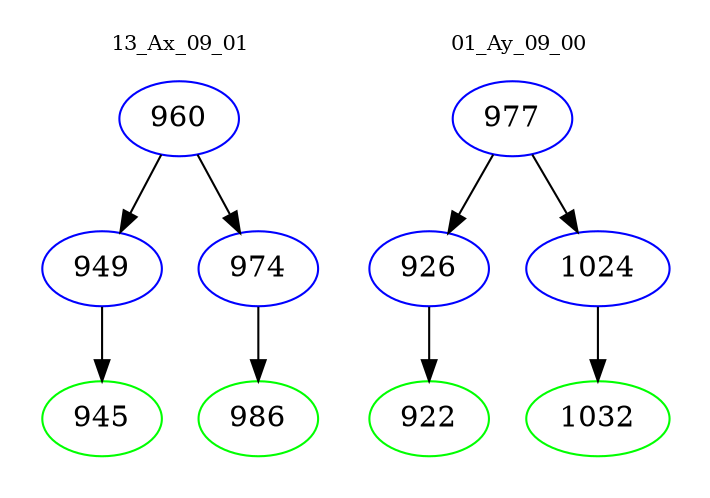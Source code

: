 digraph{
subgraph cluster_0 {
color = white
label = "13_Ax_09_01";
fontsize=10;
T0_960 [label="960", color="blue"]
T0_960 -> T0_949 [color="black"]
T0_949 [label="949", color="blue"]
T0_949 -> T0_945 [color="black"]
T0_945 [label="945", color="green"]
T0_960 -> T0_974 [color="black"]
T0_974 [label="974", color="blue"]
T0_974 -> T0_986 [color="black"]
T0_986 [label="986", color="green"]
}
subgraph cluster_1 {
color = white
label = "01_Ay_09_00";
fontsize=10;
T1_977 [label="977", color="blue"]
T1_977 -> T1_926 [color="black"]
T1_926 [label="926", color="blue"]
T1_926 -> T1_922 [color="black"]
T1_922 [label="922", color="green"]
T1_977 -> T1_1024 [color="black"]
T1_1024 [label="1024", color="blue"]
T1_1024 -> T1_1032 [color="black"]
T1_1032 [label="1032", color="green"]
}
}

